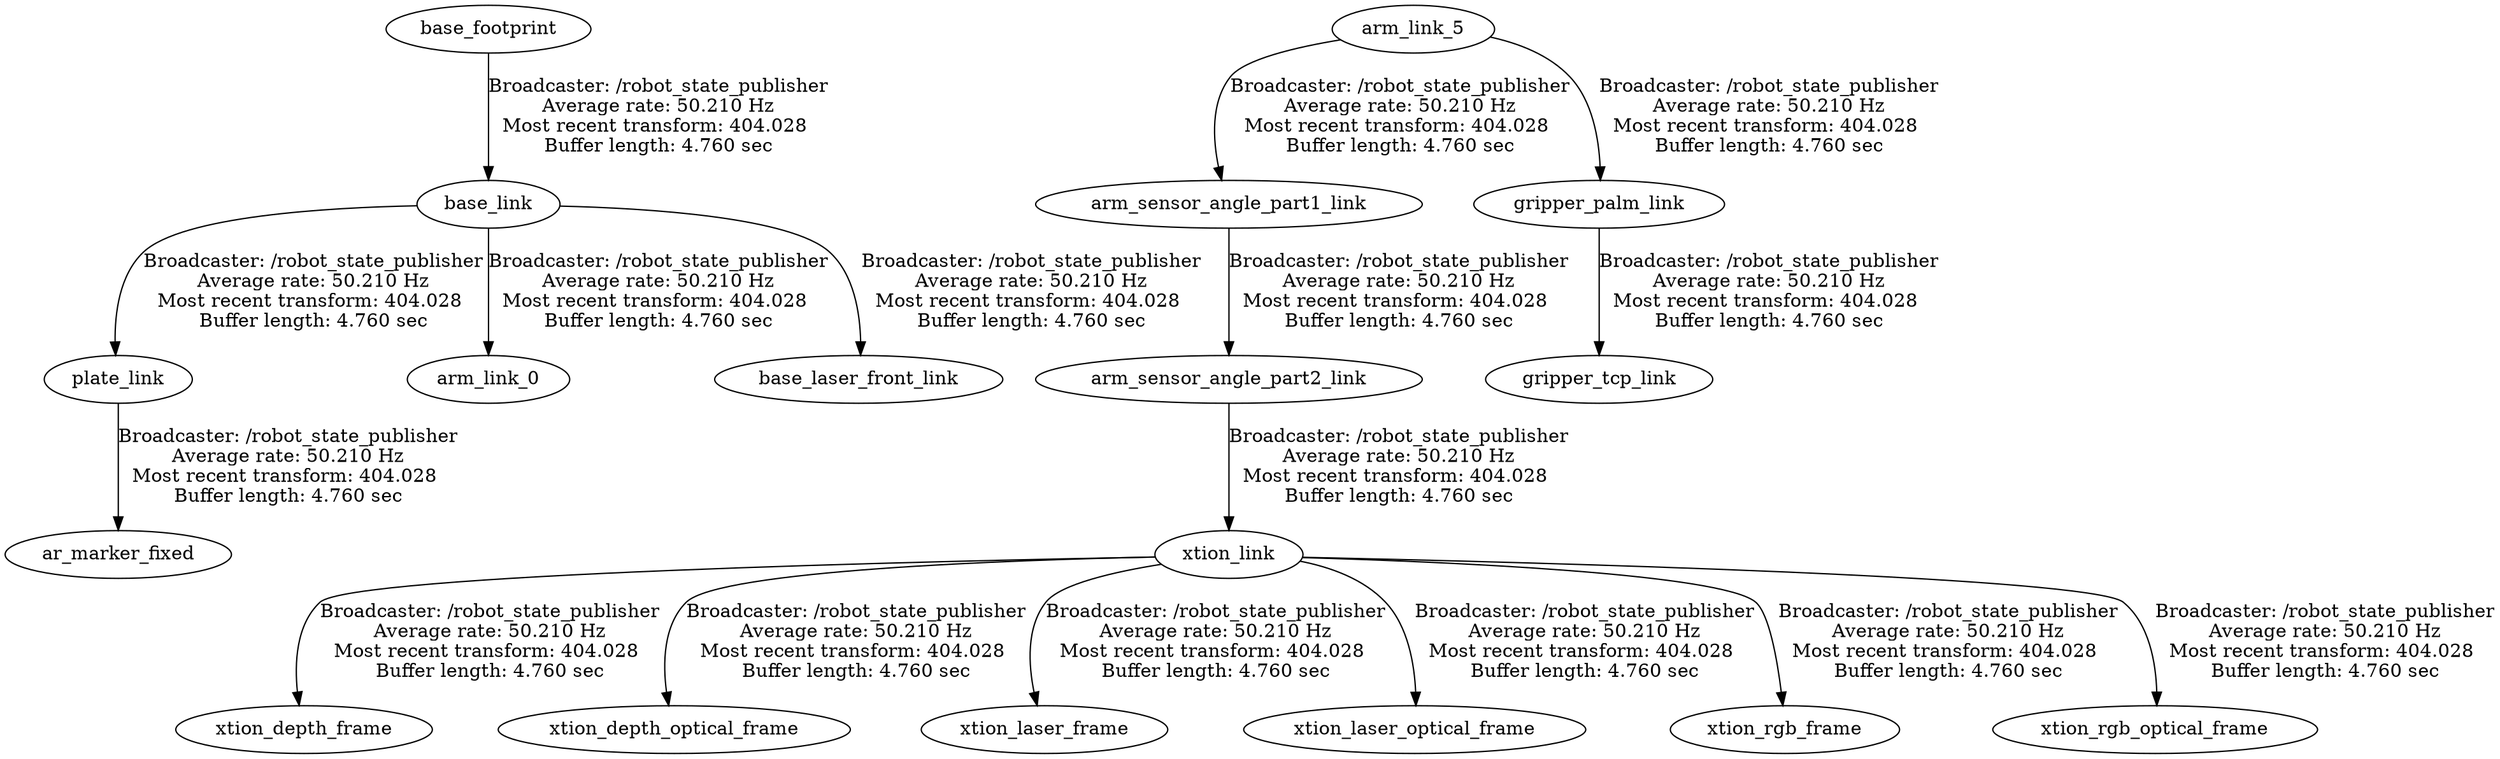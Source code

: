 digraph G {
"plate_link" -> "ar_marker_fixed"[label="Broadcaster: /robot_state_publisher\nAverage rate: 50.210 Hz\nMost recent transform: 404.028 \nBuffer length: 4.760 sec\n"];
"base_link" -> "plate_link"[label="Broadcaster: /robot_state_publisher\nAverage rate: 50.210 Hz\nMost recent transform: 404.028 \nBuffer length: 4.760 sec\n"];
"base_link" -> "arm_link_0"[label="Broadcaster: /robot_state_publisher\nAverage rate: 50.210 Hz\nMost recent transform: 404.028 \nBuffer length: 4.760 sec\n"];
"base_footprint" -> "base_link"[label="Broadcaster: /robot_state_publisher\nAverage rate: 50.210 Hz\nMost recent transform: 404.028 \nBuffer length: 4.760 sec\n"];
"arm_link_5" -> "arm_sensor_angle_part1_link"[label="Broadcaster: /robot_state_publisher\nAverage rate: 50.210 Hz\nMost recent transform: 404.028 \nBuffer length: 4.760 sec\n"];
"arm_sensor_angle_part1_link" -> "arm_sensor_angle_part2_link"[label="Broadcaster: /robot_state_publisher\nAverage rate: 50.210 Hz\nMost recent transform: 404.028 \nBuffer length: 4.760 sec\n"];
"arm_sensor_angle_part2_link" -> "xtion_link"[label="Broadcaster: /robot_state_publisher\nAverage rate: 50.210 Hz\nMost recent transform: 404.028 \nBuffer length: 4.760 sec\n"];
"base_link" -> "base_laser_front_link"[label="Broadcaster: /robot_state_publisher\nAverage rate: 50.210 Hz\nMost recent transform: 404.028 \nBuffer length: 4.760 sec\n"];
"arm_link_5" -> "gripper_palm_link"[label="Broadcaster: /robot_state_publisher\nAverage rate: 50.210 Hz\nMost recent transform: 404.028 \nBuffer length: 4.760 sec\n"];
"gripper_palm_link" -> "gripper_tcp_link"[label="Broadcaster: /robot_state_publisher\nAverage rate: 50.210 Hz\nMost recent transform: 404.028 \nBuffer length: 4.760 sec\n"];
"xtion_link" -> "xtion_depth_frame"[label="Broadcaster: /robot_state_publisher\nAverage rate: 50.210 Hz\nMost recent transform: 404.028 \nBuffer length: 4.760 sec\n"];
"xtion_link" -> "xtion_depth_optical_frame"[label="Broadcaster: /robot_state_publisher\nAverage rate: 50.210 Hz\nMost recent transform: 404.028 \nBuffer length: 4.760 sec\n"];
"xtion_link" -> "xtion_laser_frame"[label="Broadcaster: /robot_state_publisher\nAverage rate: 50.210 Hz\nMost recent transform: 404.028 \nBuffer length: 4.760 sec\n"];
"xtion_link" -> "xtion_laser_optical_frame"[label="Broadcaster: /robot_state_publisher\nAverage rate: 50.210 Hz\nMost recent transform: 404.028 \nBuffer length: 4.760 sec\n"];
"xtion_link" -> "xtion_rgb_frame"[label="Broadcaster: /robot_state_publisher\nAverage rate: 50.210 Hz\nMost recent transform: 404.028 \nBuffer length: 4.760 sec\n"];
"xtion_link" -> "xtion_rgb_optical_frame"[label="Broadcaster: /robot_state_publisher\nAverage rate: 50.210 Hz\nMost recent transform: 404.028 \nBuffer length: 4.760 sec\n"];
}